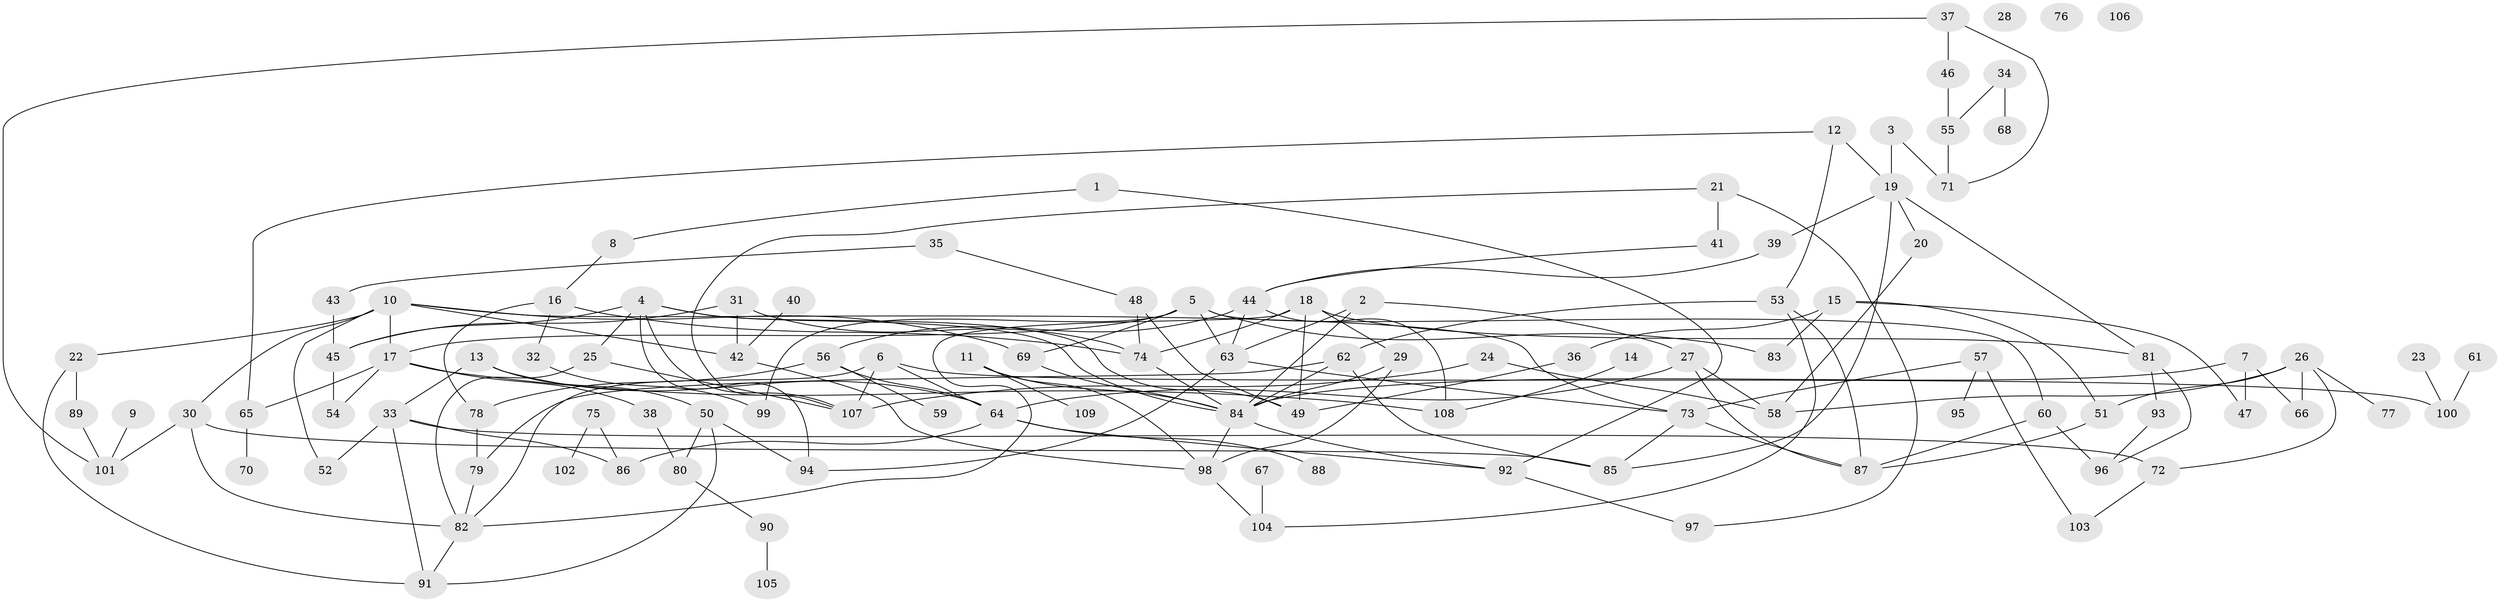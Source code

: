 // coarse degree distribution, {2: 0.1951219512195122, 5: 0.14634146341463414, 4: 0.14634146341463414, 3: 0.17073170731707318, 7: 0.04878048780487805, 1: 0.12195121951219512, 12: 0.024390243902439025, 6: 0.0975609756097561, 11: 0.024390243902439025, 9: 0.024390243902439025}
// Generated by graph-tools (version 1.1) at 2025/35/03/04/25 23:35:51]
// undirected, 109 vertices, 165 edges
graph export_dot {
  node [color=gray90,style=filled];
  1;
  2;
  3;
  4;
  5;
  6;
  7;
  8;
  9;
  10;
  11;
  12;
  13;
  14;
  15;
  16;
  17;
  18;
  19;
  20;
  21;
  22;
  23;
  24;
  25;
  26;
  27;
  28;
  29;
  30;
  31;
  32;
  33;
  34;
  35;
  36;
  37;
  38;
  39;
  40;
  41;
  42;
  43;
  44;
  45;
  46;
  47;
  48;
  49;
  50;
  51;
  52;
  53;
  54;
  55;
  56;
  57;
  58;
  59;
  60;
  61;
  62;
  63;
  64;
  65;
  66;
  67;
  68;
  69;
  70;
  71;
  72;
  73;
  74;
  75;
  76;
  77;
  78;
  79;
  80;
  81;
  82;
  83;
  84;
  85;
  86;
  87;
  88;
  89;
  90;
  91;
  92;
  93;
  94;
  95;
  96;
  97;
  98;
  99;
  100;
  101;
  102;
  103;
  104;
  105;
  106;
  107;
  108;
  109;
  1 -- 8;
  1 -- 92;
  2 -- 27;
  2 -- 63;
  2 -- 84;
  3 -- 19;
  3 -- 71;
  4 -- 25;
  4 -- 45;
  4 -- 49;
  4 -- 84;
  4 -- 94;
  4 -- 107;
  5 -- 17;
  5 -- 60;
  5 -- 63;
  5 -- 69;
  5 -- 83;
  5 -- 99;
  6 -- 64;
  6 -- 82;
  6 -- 100;
  6 -- 107;
  7 -- 47;
  7 -- 66;
  7 -- 84;
  8 -- 16;
  9 -- 101;
  10 -- 17;
  10 -- 22;
  10 -- 30;
  10 -- 42;
  10 -- 52;
  10 -- 69;
  10 -- 73;
  11 -- 84;
  11 -- 98;
  11 -- 109;
  12 -- 19;
  12 -- 53;
  12 -- 65;
  13 -- 33;
  13 -- 50;
  13 -- 64;
  14 -- 108;
  15 -- 36;
  15 -- 47;
  15 -- 51;
  15 -- 83;
  16 -- 32;
  16 -- 74;
  16 -- 78;
  17 -- 38;
  17 -- 54;
  17 -- 65;
  17 -- 108;
  18 -- 29;
  18 -- 49;
  18 -- 74;
  18 -- 81;
  18 -- 82;
  19 -- 20;
  19 -- 39;
  19 -- 81;
  19 -- 85;
  20 -- 58;
  21 -- 41;
  21 -- 97;
  21 -- 107;
  22 -- 89;
  22 -- 91;
  23 -- 100;
  24 -- 58;
  24 -- 107;
  25 -- 82;
  25 -- 107;
  26 -- 51;
  26 -- 58;
  26 -- 66;
  26 -- 72;
  26 -- 77;
  27 -- 58;
  27 -- 64;
  27 -- 87;
  29 -- 84;
  29 -- 98;
  30 -- 82;
  30 -- 85;
  30 -- 101;
  31 -- 42;
  31 -- 45;
  31 -- 74;
  32 -- 99;
  33 -- 52;
  33 -- 72;
  33 -- 86;
  33 -- 91;
  34 -- 55;
  34 -- 68;
  35 -- 43;
  35 -- 48;
  36 -- 49;
  37 -- 46;
  37 -- 71;
  37 -- 101;
  38 -- 80;
  39 -- 44;
  40 -- 42;
  41 -- 44;
  42 -- 98;
  43 -- 45;
  44 -- 56;
  44 -- 63;
  44 -- 108;
  45 -- 54;
  46 -- 55;
  48 -- 49;
  48 -- 74;
  50 -- 80;
  50 -- 91;
  50 -- 94;
  51 -- 87;
  53 -- 62;
  53 -- 87;
  53 -- 104;
  55 -- 71;
  56 -- 59;
  56 -- 64;
  56 -- 78;
  57 -- 73;
  57 -- 95;
  57 -- 103;
  60 -- 87;
  60 -- 96;
  61 -- 100;
  62 -- 79;
  62 -- 84;
  62 -- 85;
  63 -- 73;
  63 -- 94;
  64 -- 86;
  64 -- 88;
  64 -- 92;
  65 -- 70;
  67 -- 104;
  69 -- 84;
  72 -- 103;
  73 -- 85;
  73 -- 87;
  74 -- 84;
  75 -- 86;
  75 -- 102;
  78 -- 79;
  79 -- 82;
  80 -- 90;
  81 -- 93;
  81 -- 96;
  82 -- 91;
  84 -- 92;
  84 -- 98;
  89 -- 101;
  90 -- 105;
  92 -- 97;
  93 -- 96;
  98 -- 104;
}
